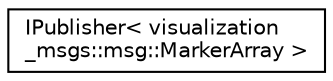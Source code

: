 digraph "Graphical Class Hierarchy"
{
 // LATEX_PDF_SIZE
  edge [fontname="Helvetica",fontsize="10",labelfontname="Helvetica",labelfontsize="10"];
  node [fontname="Helvetica",fontsize="10",shape=record];
  rankdir="LR";
  Node0 [label="IPublisher\< visualization\l_msgs::msg::MarkerArray \>",height=0.2,width=0.4,color="black", fillcolor="white", style="filled",URL="$classIPublisher.html",tooltip=" "];
}
